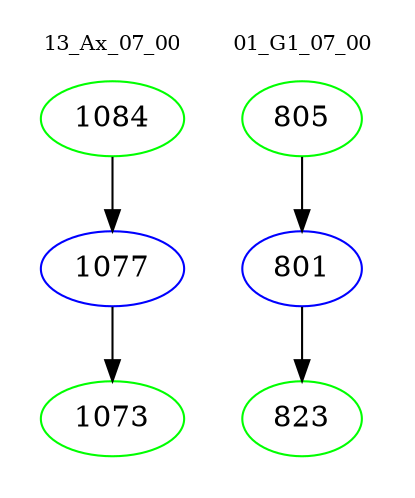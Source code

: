 digraph{
subgraph cluster_0 {
color = white
label = "13_Ax_07_00";
fontsize=10;
T0_1084 [label="1084", color="green"]
T0_1084 -> T0_1077 [color="black"]
T0_1077 [label="1077", color="blue"]
T0_1077 -> T0_1073 [color="black"]
T0_1073 [label="1073", color="green"]
}
subgraph cluster_1 {
color = white
label = "01_G1_07_00";
fontsize=10;
T1_805 [label="805", color="green"]
T1_805 -> T1_801 [color="black"]
T1_801 [label="801", color="blue"]
T1_801 -> T1_823 [color="black"]
T1_823 [label="823", color="green"]
}
}
